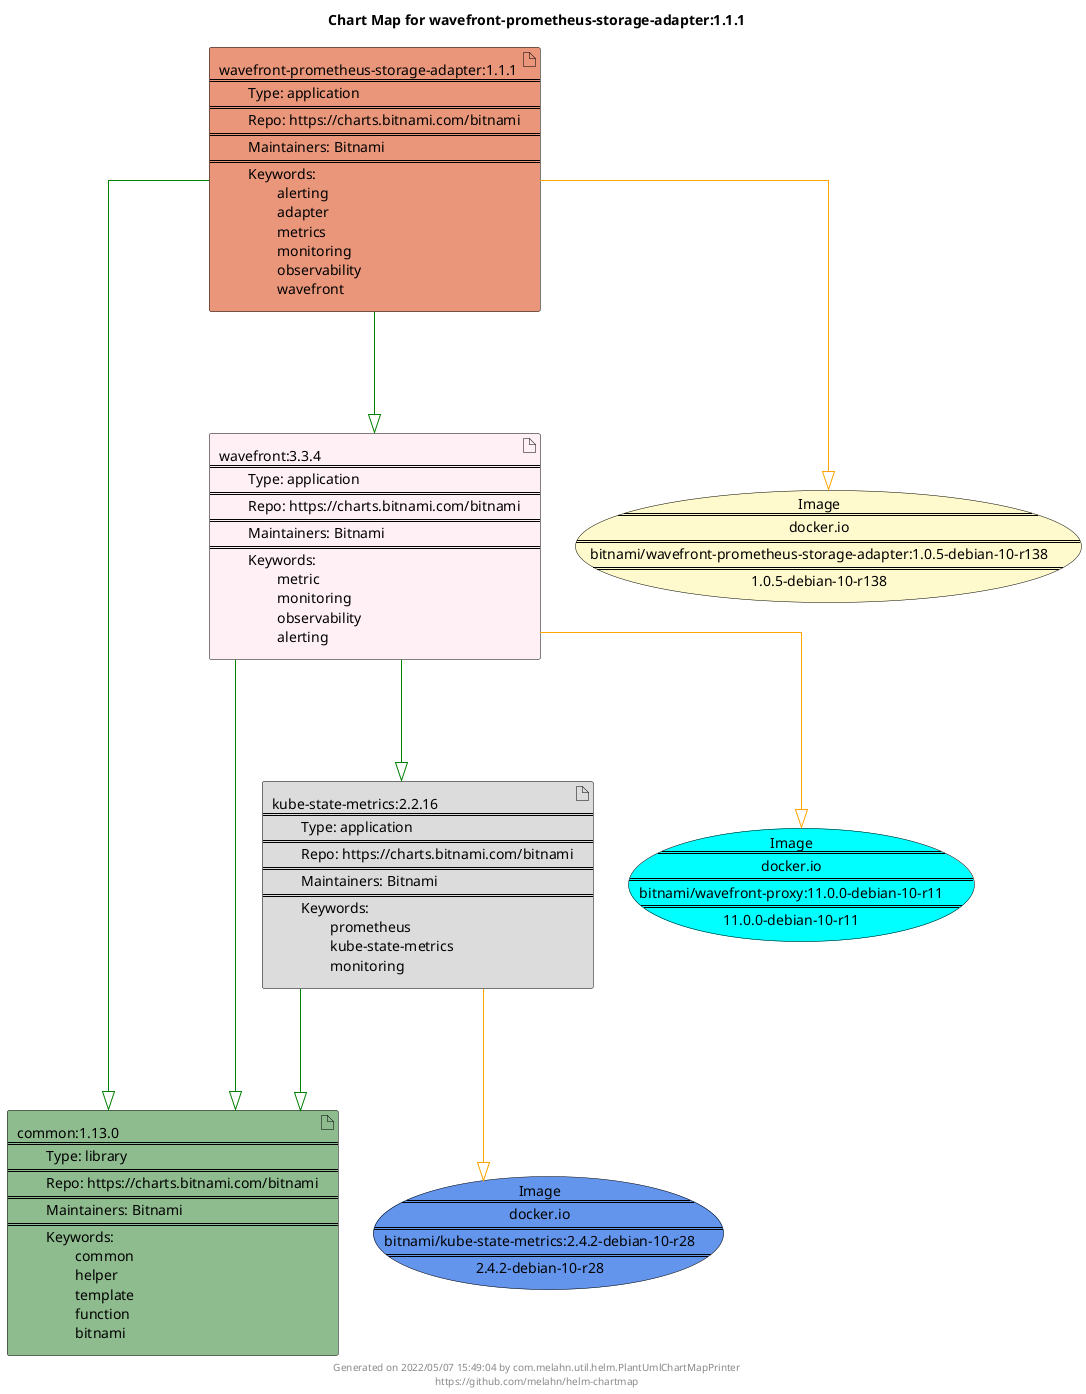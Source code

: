 @startuml
skinparam linetype ortho
skinparam backgroundColor white
skinparam usecaseBorderColor black
skinparam usecaseArrowColor LightSlateGray
skinparam artifactBorderColor black
skinparam artifactArrowColor LightSlateGray

title Chart Map for wavefront-prometheus-storage-adapter:1.1.1

'There are 4 referenced Helm Charts
artifact "common:1.13.0\n====\n\tType: library\n====\n\tRepo: https://charts.bitnami.com/bitnami\n====\n\tMaintainers: Bitnami\n====\n\tKeywords: \n\t\tcommon\n\t\thelper\n\t\ttemplate\n\t\tfunction\n\t\tbitnami" as common_1_13_0 #DarkSeaGreen
artifact "kube-state-metrics:2.2.16\n====\n\tType: application\n====\n\tRepo: https://charts.bitnami.com/bitnami\n====\n\tMaintainers: Bitnami\n====\n\tKeywords: \n\t\tprometheus\n\t\tkube-state-metrics\n\t\tmonitoring" as kube_state_metrics_2_2_16 #Gainsboro
artifact "wavefront:3.3.4\n====\n\tType: application\n====\n\tRepo: https://charts.bitnami.com/bitnami\n====\n\tMaintainers: Bitnami\n====\n\tKeywords: \n\t\tmetric\n\t\tmonitoring\n\t\tobservability\n\t\talerting" as wavefront_3_3_4 #LavenderBlush
artifact "wavefront-prometheus-storage-adapter:1.1.1\n====\n\tType: application\n====\n\tRepo: https://charts.bitnami.com/bitnami\n====\n\tMaintainers: Bitnami\n====\n\tKeywords: \n\t\talerting\n\t\tadapter\n\t\tmetrics\n\t\tmonitoring\n\t\tobservability\n\t\twavefront" as wavefront_prometheus_storage_adapter_1_1_1 #DarkSalmon

'There are 3 referenced Docker Images
usecase "Image\n====\ndocker.io\n====\nbitnami/kube-state-metrics:2.4.2-debian-10-r28\n====\n2.4.2-debian-10-r28" as docker_io_bitnami_kube_state_metrics_2_4_2_debian_10_r28 #CornflowerBlue
usecase "Image\n====\ndocker.io\n====\nbitnami/wavefront-prometheus-storage-adapter:1.0.5-debian-10-r138\n====\n1.0.5-debian-10-r138" as docker_io_bitnami_wavefront_prometheus_storage_adapter_1_0_5_debian_10_r138 #LemonChiffon
usecase "Image\n====\ndocker.io\n====\nbitnami/wavefront-proxy:11.0.0-debian-10-r11\n====\n11.0.0-debian-10-r11" as docker_io_bitnami_wavefront_proxy_11_0_0_debian_10_r11 #Cyan

'Chart Dependencies
wavefront_prometheus_storage_adapter_1_1_1--[#green]-|>wavefront_3_3_4
wavefront_3_3_4--[#green]-|>kube_state_metrics_2_2_16
kube_state_metrics_2_2_16--[#green]-|>common_1_13_0
wavefront_3_3_4--[#green]-|>common_1_13_0
wavefront_prometheus_storage_adapter_1_1_1--[#green]-|>common_1_13_0
kube_state_metrics_2_2_16--[#orange]-|>docker_io_bitnami_kube_state_metrics_2_4_2_debian_10_r28
wavefront_3_3_4--[#orange]-|>docker_io_bitnami_wavefront_proxy_11_0_0_debian_10_r11
wavefront_prometheus_storage_adapter_1_1_1--[#orange]-|>docker_io_bitnami_wavefront_prometheus_storage_adapter_1_0_5_debian_10_r138

center footer Generated on 2022/05/07 15:49:04 by com.melahn.util.helm.PlantUmlChartMapPrinter\nhttps://github.com/melahn/helm-chartmap
@enduml
